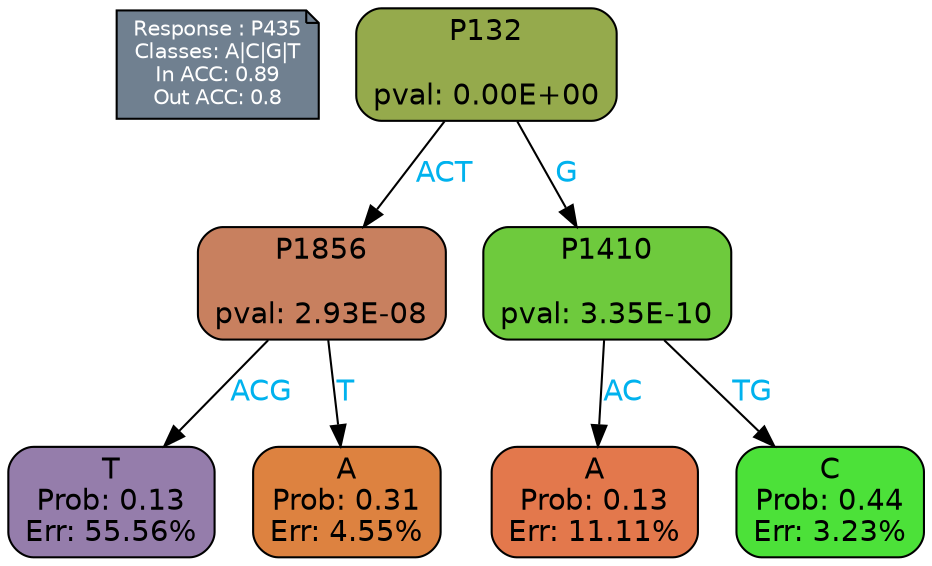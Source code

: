 digraph Tree {
node [shape=box, style="filled, rounded", color="black", fontname=helvetica] ;
graph [ranksep=equally, splines=polylines, bgcolor=transparent, dpi=600] ;
edge [fontname=helvetica] ;
LEGEND [label="Response : P435
Classes: A|C|G|T
In ACC: 0.89
Out ACC: 0.8
",shape=note,align=left,style=filled,fillcolor="slategray",fontcolor="white",fontsize=10];1 [label="P132

pval: 0.00E+00", fillcolor="#95aa4c"] ;
2 [label="P1856

pval: 2.93E-08", fillcolor="#c8805f"] ;
3 [label="T
Prob: 0.13
Err: 55.56%", fillcolor="#957dab"] ;
4 [label="A
Prob: 0.31
Err: 4.55%", fillcolor="#dd8240"] ;
5 [label="P1410

pval: 3.35E-10", fillcolor="#6eca3d"] ;
6 [label="A
Prob: 0.13
Err: 11.11%", fillcolor="#e3784c"] ;
7 [label="C
Prob: 0.44
Err: 3.23%", fillcolor="#4ce139"] ;
1 -> 2 [label="ACT",fontcolor=deepskyblue2] ;
1 -> 5 [label="G",fontcolor=deepskyblue2] ;
2 -> 3 [label="ACG",fontcolor=deepskyblue2] ;
2 -> 4 [label="T",fontcolor=deepskyblue2] ;
5 -> 6 [label="AC",fontcolor=deepskyblue2] ;
5 -> 7 [label="TG",fontcolor=deepskyblue2] ;
{rank = same; 3;4;6;7;}{rank = same; LEGEND;1;}}